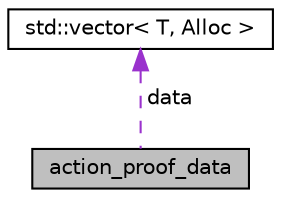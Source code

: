 digraph "action_proof_data"
{
  edge [fontname="Helvetica",fontsize="10",labelfontname="Helvetica",labelfontsize="10"];
  node [fontname="Helvetica",fontsize="10",shape=record];
  Node1 [label="action_proof_data",height=0.2,width=0.4,color="black", fillcolor="grey75", style="filled", fontcolor="black"];
  Node2 -> Node1 [dir="back",color="darkorchid3",fontsize="10",style="dashed",label=" data" ];
  Node2 [label="std::vector\< T, Alloc \>",height=0.2,width=0.4,color="black", fillcolor="white", style="filled",URL="$classstd_1_1vector.html"];
}
